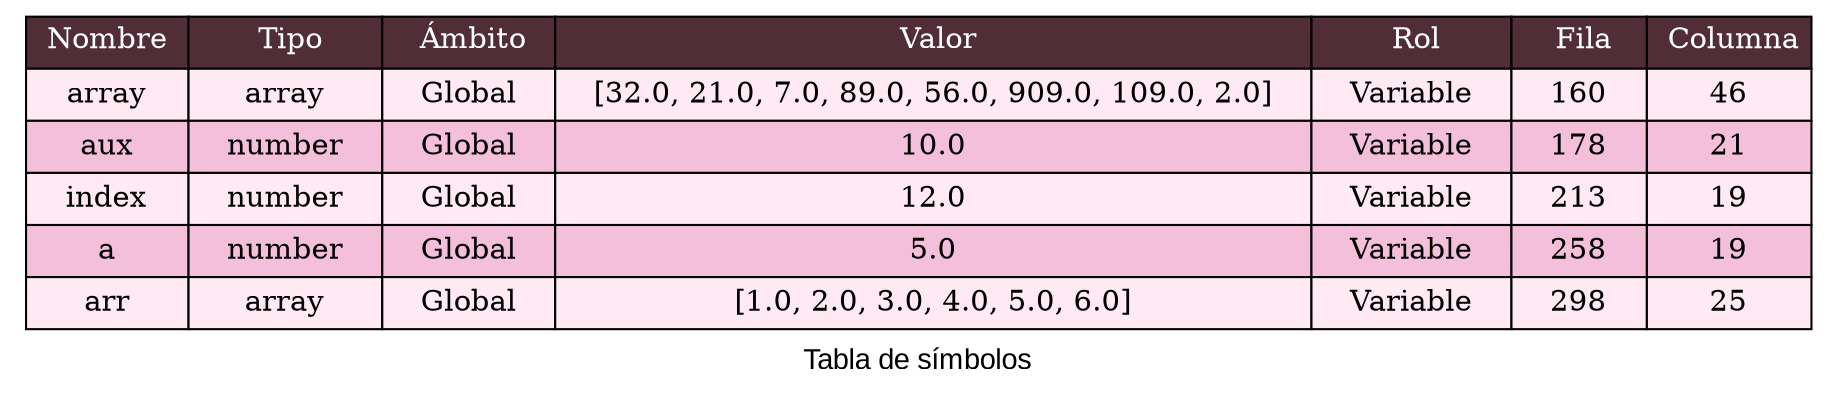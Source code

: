 digraph {
            fontname="Arial"
            label = "Tabla de símbolos"
            node[shape=none]
            n1[label=<
            <table BORDER="0" CELLBORDER="1" CELLSPACING="0" CELLPADDING="4">]
            <tr>
            <td bgcolor="#512D38"> <font color="white">Nombre </font></td>
            <td bgcolor="#512D38"> <font color="white">Tipo</font></td>
            <td bgcolor="#512D38"> <font color="white">Ámbito</font></td>
            <td bgcolor="#512D38"> <font color="white">Valor</font></td>
            <td bgcolor="#512D38"> <font color="white">Rol</font></td>
            <td bgcolor="#512D38"> <font color="white">Fila</font></td>
            <td bgcolor="#512D38"> <font color="white">Columna</font></td>
            </tr>
<tr>
<td bgcolor="#FFE9F3">   array   </td>
<td bgcolor="#FFE9F3">   array   </td>
<td bgcolor="#FFE9F3">   Global   </td>
<td bgcolor="#FFE9F3">   [32.0, 21.0, 7.0, 89.0, 56.0, 909.0, 109.0, 2.0]   </td>
<td bgcolor="#FFE9F3">   Variable   </td>
<td bgcolor="#FFE9F3">   160   </td>
<td bgcolor="#FFE9F3">   46   </td>
</tr>
<tr>
<td bgcolor="#F4BFDB">   aux   </td>
<td bgcolor="#F4BFDB">   number   </td>
<td bgcolor="#F4BFDB">   Global   </td>
<td bgcolor="#F4BFDB">   10.0   </td>
<td bgcolor="#F4BFDB">   Variable   </td>
<td bgcolor="#F4BFDB">   178   </td>
<td bgcolor="#F4BFDB">   21   </td>
</tr>
<tr>
<td bgcolor="#FFE9F3">   index   </td>
<td bgcolor="#FFE9F3">   number   </td>
<td bgcolor="#FFE9F3">   Global   </td>
<td bgcolor="#FFE9F3">   12.0   </td>
<td bgcolor="#FFE9F3">   Variable   </td>
<td bgcolor="#FFE9F3">   213   </td>
<td bgcolor="#FFE9F3">   19   </td>
</tr>
<tr>
<td bgcolor="#F4BFDB">   a   </td>
<td bgcolor="#F4BFDB">   number   </td>
<td bgcolor="#F4BFDB">   Global   </td>
<td bgcolor="#F4BFDB">   5.0   </td>
<td bgcolor="#F4BFDB">   Variable   </td>
<td bgcolor="#F4BFDB">   258   </td>
<td bgcolor="#F4BFDB">   19   </td>
</tr>
<tr>
<td bgcolor="#FFE9F3">   arr   </td>
<td bgcolor="#FFE9F3">   array   </td>
<td bgcolor="#FFE9F3">   Global   </td>
<td bgcolor="#FFE9F3">   [1.0, 2.0, 3.0, 4.0, 5.0, 6.0]   </td>
<td bgcolor="#FFE9F3">   Variable   </td>
<td bgcolor="#FFE9F3">   298   </td>
<td bgcolor="#FFE9F3">   25   </td>
</tr>
</table>
    >]
    }